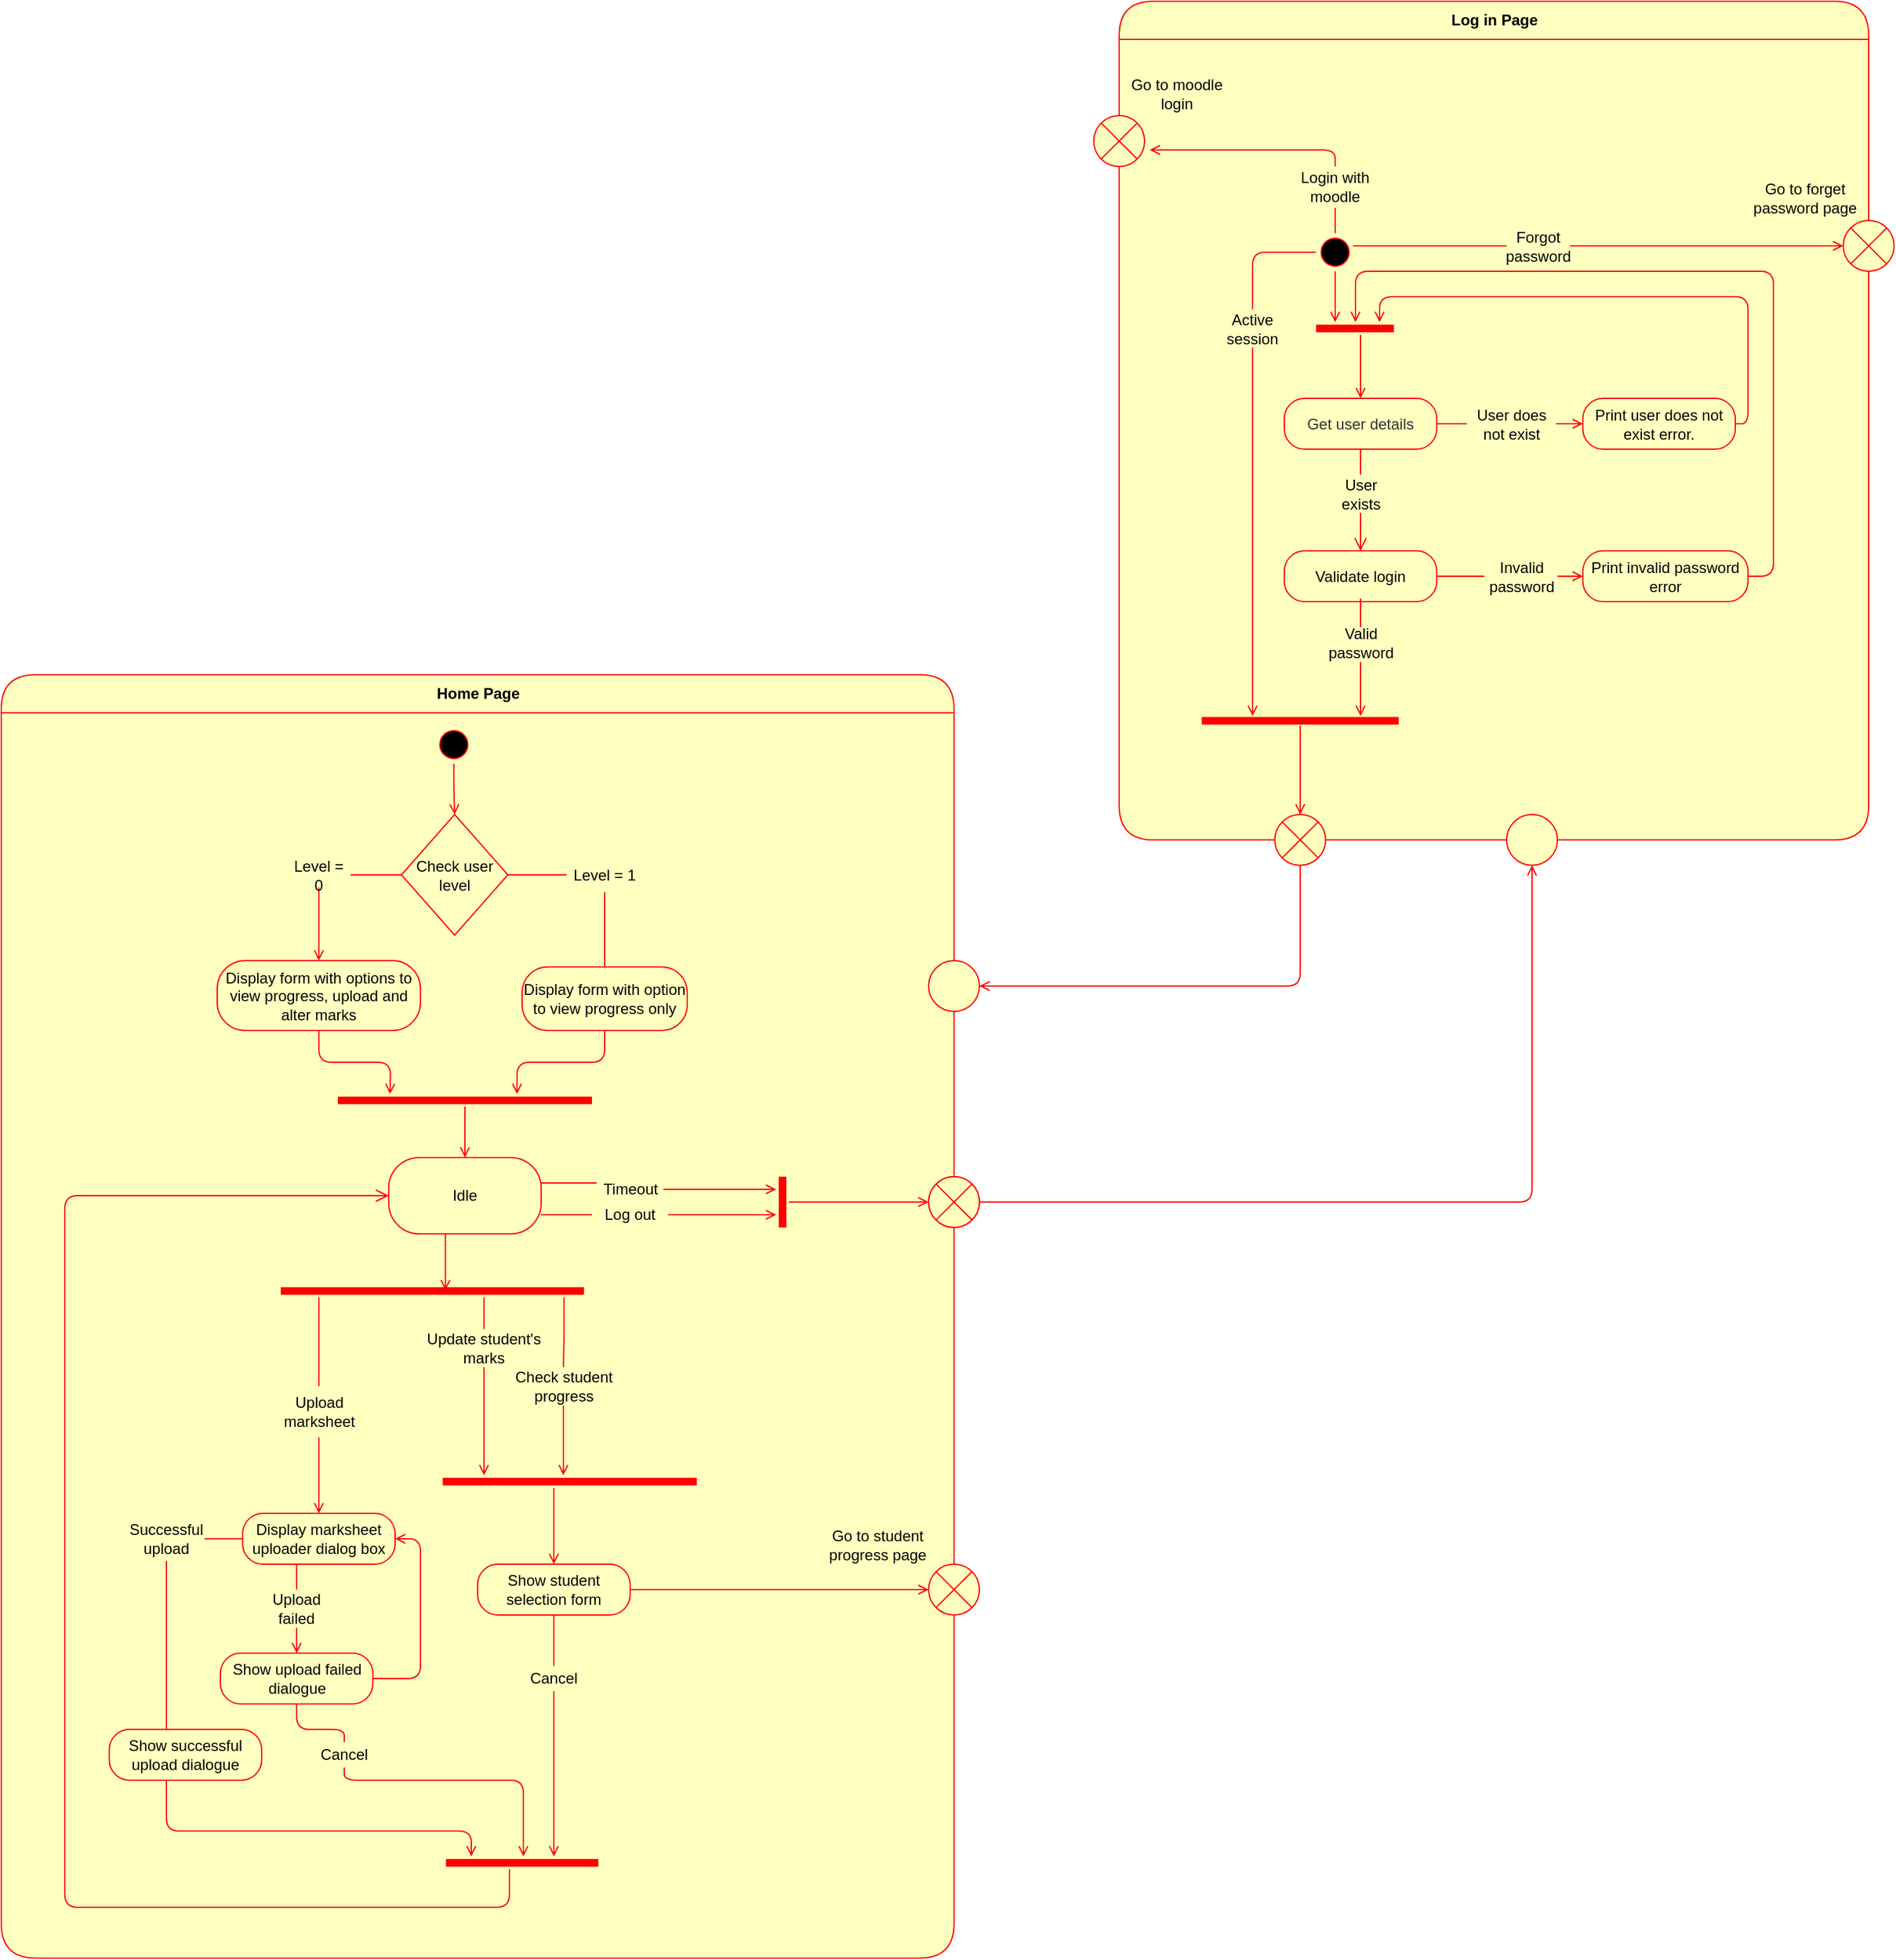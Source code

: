 <mxfile version="12.9.13" type="device"><diagram name="Page-1" id="e7e014a7-5840-1c2e-5031-d8a46d1fe8dd"><mxGraphModel dx="2595" dy="1438" grid="1" gridSize="10" guides="1" tooltips="1" connect="1" arrows="1" fold="1" page="1" pageScale="1" pageWidth="1169" pageHeight="826" background="#ffffff" math="0" shadow="0"><root><mxCell id="0"/><mxCell id="1" parent="0"/><mxCell id="J8pDNo0ezFdoXemJRQIE-218" value="Log in Page" style="swimlane;html=1;fontStyle=1;align=center;verticalAlign=middle;childLayout=stackLayout;horizontal=1;startSize=30;horizontalStack=0;resizeParent=0;resizeLast=1;container=1;fontColor=#000000;collapsible=0;rounded=1;arcSize=30;strokeColor=#ff0000;fillColor=#ffffc0;swimlaneFillColor=#ffffc0;dropTarget=0;" vertex="1" parent="1"><mxGeometry x="940" y="20" width="590" height="660" as="geometry"/></mxCell><mxCell id="qxdA_kbtUOldHFDPIeFM-18" style="edgeStyle=orthogonalEdgeStyle;rounded=1;orthogonalLoop=1;jettySize=auto;html=1;endArrow=open;endFill=0;strokeColor=#FF0000;" parent="1" source="qxdA_kbtUOldHFDPIeFM-19" target="J8pDNo0ezFdoXemJRQIE-46" edge="1"><mxGeometry relative="1" as="geometry"><mxPoint x="260" y="370" as="targetPoint"/><Array as="points"><mxPoint x="1045" y="440"/><mxPoint x="1045" y="440"/></Array></mxGeometry></mxCell><mxCell id="J8pDNo0ezFdoXemJRQIE-188" style="edgeStyle=orthogonalEdgeStyle;rounded=0;orthogonalLoop=1;jettySize=auto;html=1;startArrow=none;startFill=0;endArrow=none;endFill=0;endSize=6;strokeColor=#FF0000;" edge="1" parent="1" source="cNfwhekLYFBPGd0EELtA-41" target="hpKaqUBEXIY6Ty9HshB4-4"><mxGeometry relative="1" as="geometry"/></mxCell><mxCell id="J8pDNo0ezFdoXemJRQIE-190" style="edgeStyle=orthogonalEdgeStyle;rounded=0;orthogonalLoop=1;jettySize=auto;html=1;entryX=0;entryY=0.5;entryDx=0;entryDy=0;startArrow=none;startFill=0;endArrow=none;endFill=0;endSize=6;strokeColor=#FF0000;" edge="1" parent="1" source="cNfwhekLYFBPGd0EELtA-41" target="qxdA_kbtUOldHFDPIeFM-6"><mxGeometry relative="1" as="geometry"><Array as="points"><mxPoint x="1185" y="212.5"/><mxPoint x="1185" y="212.5"/></Array></mxGeometry></mxCell><mxCell id="cNfwhekLYFBPGd0EELtA-41" value="" style="ellipse;html=1;shape=startState;fillColor=#000000;strokeColor=#ff0000;" parent="1" vertex="1"><mxGeometry x="1095" y="202.5" width="30" height="30" as="geometry"/></mxCell><mxCell id="cNfwhekLYFBPGd0EELtA-42" value="" style="edgeStyle=orthogonalEdgeStyle;html=1;verticalAlign=bottom;endArrow=open;endSize=6;strokeColor=#ff0000;" parent="1" source="cNfwhekLYFBPGd0EELtA-41" edge="1"><mxGeometry relative="1" as="geometry"><mxPoint x="1110" y="272.5" as="targetPoint"/><Array as="points"><mxPoint x="1110" y="252.5"/><mxPoint x="1110" y="252.5"/></Array></mxGeometry></mxCell><mxCell id="J8pDNo0ezFdoXemJRQIE-182" style="edgeStyle=orthogonalEdgeStyle;rounded=0;orthogonalLoop=1;jettySize=auto;html=1;startArrow=none;startFill=0;endArrow=none;endFill=0;endSize=6;strokeColor=#FF0000;" edge="1" parent="1" source="cNfwhekLYFBPGd0EELtA-50" target="cNfwhekLYFBPGd0EELtA-67"><mxGeometry relative="1" as="geometry"/></mxCell><mxCell id="cNfwhekLYFBPGd0EELtA-50" value="&lt;span style=&quot;color: rgb(51 , 51 , 51)&quot;&gt;Get user details&lt;/span&gt;" style="rounded=1;whiteSpace=wrap;html=1;arcSize=40;fontColor=#000000;fillColor=#ffffc0;strokeColor=#ff0000;" parent="1" vertex="1"><mxGeometry x="1070" y="332.5" width="120" height="40" as="geometry"/></mxCell><mxCell id="cNfwhekLYFBPGd0EELtA-51" value="" style="edgeStyle=orthogonalEdgeStyle;html=1;verticalAlign=bottom;endArrow=open;endSize=8;strokeColor=#ff0000;" parent="1" source="cNfwhekLYFBPGd0EELtA-66" target="cNfwhekLYFBPGd0EELtA-52" edge="1"><mxGeometry relative="1" as="geometry"><mxPoint x="1140" y="452.5" as="targetPoint"/></mxGeometry></mxCell><mxCell id="J8pDNo0ezFdoXemJRQIE-179" style="edgeStyle=orthogonalEdgeStyle;rounded=0;orthogonalLoop=1;jettySize=auto;html=1;entryX=0;entryY=0.5;entryDx=0;entryDy=0;startArrow=none;startFill=0;endArrow=none;endFill=0;endSize=6;strokeColor=#FF0000;" edge="1" parent="1" source="cNfwhekLYFBPGd0EELtA-52" target="cNfwhekLYFBPGd0EELtA-69"><mxGeometry relative="1" as="geometry"/></mxCell><mxCell id="cNfwhekLYFBPGd0EELtA-52" value="Validate login" style="rounded=1;whiteSpace=wrap;html=1;arcSize=40;fontColor=#000000;fillColor=#ffffc0;strokeColor=#ff0000;" parent="1" vertex="1"><mxGeometry x="1070" y="452.5" width="120" height="40" as="geometry"/></mxCell><mxCell id="J8pDNo0ezFdoXemJRQIE-70" style="edgeStyle=orthogonalEdgeStyle;rounded=1;orthogonalLoop=1;jettySize=auto;html=1;startArrow=none;startFill=0;endArrow=open;endFill=0;endSize=6;strokeColor=#FF0000;" edge="1" parent="1" source="cNfwhekLYFBPGd0EELtA-54"><mxGeometry relative="1" as="geometry"><mxPoint x="1145" y="272.5" as="targetPoint"/><Array as="points"><mxPoint x="1435" y="352.5"/><mxPoint x="1435" y="252.5"/><mxPoint x="1145" y="252.5"/></Array></mxGeometry></mxCell><mxCell id="cNfwhekLYFBPGd0EELtA-54" value="Print user does not exist error." style="rounded=1;whiteSpace=wrap;html=1;arcSize=40;fontColor=#000000;fillColor=#ffffc0;strokeColor=#ff0000;" parent="1" vertex="1"><mxGeometry x="1305" y="332.5" width="120" height="40" as="geometry"/></mxCell><mxCell id="J8pDNo0ezFdoXemJRQIE-65" style="edgeStyle=orthogonalEdgeStyle;rounded=1;orthogonalLoop=1;jettySize=auto;html=1;startArrow=none;startFill=0;endArrow=open;endFill=0;endSize=6;strokeColor=#FF0000;" edge="1" parent="1" source="cNfwhekLYFBPGd0EELtA-59" target="J8pDNo0ezFdoXemJRQIE-59"><mxGeometry relative="1" as="geometry"><mxPoint x="1495" y="232.5" as="targetPoint"/><Array as="points"><mxPoint x="1455" y="472.5"/><mxPoint x="1455" y="232.5"/><mxPoint x="1126" y="232.5"/></Array></mxGeometry></mxCell><mxCell id="cNfwhekLYFBPGd0EELtA-59" value="Print invalid password error" style="rounded=1;whiteSpace=wrap;html=1;arcSize=40;fontColor=#000000;fillColor=#ffffc0;strokeColor=#ff0000;" parent="1" vertex="1"><mxGeometry x="1305" y="452.5" width="130" height="40" as="geometry"/></mxCell><mxCell id="J8pDNo0ezFdoXemJRQIE-191" style="edgeStyle=orthogonalEdgeStyle;rounded=1;orthogonalLoop=1;jettySize=auto;html=1;startArrow=none;startFill=0;endArrow=open;endFill=0;endSize=6;strokeColor=#FF0000;entryX=0;entryY=0.5;entryDx=0;entryDy=0;" edge="1" parent="1" source="qxdA_kbtUOldHFDPIeFM-6" target="J8pDNo0ezFdoXemJRQIE-242"><mxGeometry relative="1" as="geometry"><mxPoint x="1490" y="213" as="targetPoint"/></mxGeometry></mxCell><mxCell id="qxdA_kbtUOldHFDPIeFM-6" value="Forgot password" style="text;html=1;strokeColor=none;fillColor=none;align=center;verticalAlign=middle;whiteSpace=wrap;rounded=0;fontColor=#000000;" parent="1" vertex="1"><mxGeometry x="1245" y="197.5" width="50" height="30" as="geometry"/></mxCell><mxCell id="qxdA_kbtUOldHFDPIeFM-13" value="Go to forget password page" style="text;html=1;strokeColor=none;fillColor=none;align=center;verticalAlign=middle;whiteSpace=wrap;rounded=0;" parent="1" vertex="1"><mxGeometry x="1425" y="157.5" width="110" height="35" as="geometry"/></mxCell><mxCell id="hpKaqUBEXIY6Ty9HshB4-2" value="Go to moodle login" style="text;html=1;strokeColor=none;fillColor=none;align=center;verticalAlign=middle;whiteSpace=wrap;rounded=0;" parent="1" vertex="1"><mxGeometry x="940" y="75" width="91.25" height="35" as="geometry"/></mxCell><mxCell id="J8pDNo0ezFdoXemJRQIE-189" style="edgeStyle=orthogonalEdgeStyle;rounded=1;orthogonalLoop=1;jettySize=auto;html=1;entryX=1.1;entryY=0.675;entryDx=0;entryDy=0;startArrow=none;startFill=0;endArrow=open;endFill=0;endSize=6;strokeColor=#FF0000;entryPerimeter=0;" edge="1" parent="1" source="hpKaqUBEXIY6Ty9HshB4-4" target="J8pDNo0ezFdoXemJRQIE-243"><mxGeometry relative="1" as="geometry"><mxPoint x="1110" y="97.5" as="targetPoint"/><Array as="points"><mxPoint x="1110" y="137"/></Array></mxGeometry></mxCell><mxCell id="hpKaqUBEXIY6Ty9HshB4-4" value="Login with moodle" style="text;html=1;strokeColor=none;fillColor=none;align=center;verticalAlign=middle;whiteSpace=wrap;rounded=0;" parent="1" vertex="1"><mxGeometry x="1065" y="150" width="90" height="32.5" as="geometry"/></mxCell><mxCell id="J8pDNo0ezFdoXemJRQIE-2" value="Home Page" style="swimlane;html=1;fontStyle=1;align=center;verticalAlign=middle;childLayout=stackLayout;horizontal=1;startSize=30;horizontalStack=0;resizeParent=0;resizeLast=1;container=1;fontColor=#000000;collapsible=0;rounded=1;arcSize=30;strokeColor=#ff0000;fillColor=#ffffc0;swimlaneFillColor=#ffffc0;dropTarget=0;" vertex="1" parent="1"><mxGeometry x="60" y="550" width="750" height="1010" as="geometry"/></mxCell><mxCell id="J8pDNo0ezFdoXemJRQIE-34" style="edgeStyle=orthogonalEdgeStyle;rounded=0;orthogonalLoop=1;jettySize=auto;html=1;entryX=0.5;entryY=0;entryDx=0;entryDy=0;startArrow=none;startFill=0;endArrow=open;endFill=0;endSize=6;strokeColor=#FF0000;" edge="1" parent="1" source="J8pDNo0ezFdoXemJRQIE-16" target="J8pDNo0ezFdoXemJRQIE-36"><mxGeometry relative="1" as="geometry"><mxPoint x="416.25" y="645" as="targetPoint"/></mxGeometry></mxCell><mxCell id="J8pDNo0ezFdoXemJRQIE-16" value="" style="ellipse;html=1;shape=startState;fillColor=#000000;strokeColor=#ff0000;" vertex="1" parent="1"><mxGeometry x="401.25" y="590" width="30" height="30" as="geometry"/></mxCell><mxCell id="J8pDNo0ezFdoXemJRQIE-176" style="edgeStyle=orthogonalEdgeStyle;rounded=0;orthogonalLoop=1;jettySize=auto;html=1;entryX=1;entryY=0.5;entryDx=0;entryDy=0;startArrow=none;startFill=0;endArrow=none;endFill=0;endSize=6;strokeColor=#FF0000;" edge="1" parent="1" source="J8pDNo0ezFdoXemJRQIE-36" target="J8pDNo0ezFdoXemJRQIE-44"><mxGeometry relative="1" as="geometry"/></mxCell><mxCell id="J8pDNo0ezFdoXemJRQIE-36" value="Check user level" style="rhombus;whiteSpace=wrap;html=1;fillColor=#ffffc0;strokeColor=#ff0000;" vertex="1" parent="1"><mxGeometry x="375" y="660" width="83.75" height="95" as="geometry"/></mxCell><mxCell id="J8pDNo0ezFdoXemJRQIE-74" style="edgeStyle=orthogonalEdgeStyle;rounded=1;orthogonalLoop=1;jettySize=auto;html=1;startArrow=none;startFill=0;endArrow=open;endFill=0;endSize=6;strokeColor=#FF0000;" edge="1" parent="1" source="J8pDNo0ezFdoXemJRQIE-40"><mxGeometry relative="1" as="geometry"><mxPoint x="466" y="880" as="targetPoint"/><Array as="points"><mxPoint x="535" y="855"/><mxPoint x="466" y="855"/></Array></mxGeometry></mxCell><mxCell id="J8pDNo0ezFdoXemJRQIE-40" value="Display form with option to view progress only" style="rounded=1;whiteSpace=wrap;html=1;arcSize=40;fontColor=#000000;fillColor=#ffffc0;strokeColor=#ff0000;" vertex="1" parent="1"><mxGeometry x="470" y="780" width="130" height="50" as="geometry"/></mxCell><mxCell id="J8pDNo0ezFdoXemJRQIE-73" style="edgeStyle=orthogonalEdgeStyle;rounded=1;orthogonalLoop=1;jettySize=auto;html=1;startArrow=none;startFill=0;endArrow=open;endFill=0;endSize=6;strokeColor=#FF0000;" edge="1" parent="1" source="J8pDNo0ezFdoXemJRQIE-42"><mxGeometry relative="1" as="geometry"><mxPoint x="366" y="880" as="targetPoint"/></mxGeometry></mxCell><mxCell id="J8pDNo0ezFdoXemJRQIE-42" value="Display form with options to view progress, upload and alter marks" style="rounded=1;whiteSpace=wrap;html=1;arcSize=40;fontColor=#000000;fillColor=#ffffc0;strokeColor=#ff0000;" vertex="1" parent="1"><mxGeometry x="230" y="775" width="160" height="55" as="geometry"/></mxCell><mxCell id="J8pDNo0ezFdoXemJRQIE-223" style="edgeStyle=orthogonalEdgeStyle;rounded=1;orthogonalLoop=1;jettySize=auto;html=1;entryX=0.5;entryY=0;entryDx=0;entryDy=0;startArrow=none;startFill=0;endArrow=open;endFill=0;endSize=6;strokeColor=#FF0000;" edge="1" parent="1" source="J8pDNo0ezFdoXemJRQIE-46" target="J8pDNo0ezFdoXemJRQIE-232"><mxGeometry relative="1" as="geometry"><mxPoint x="1125.63" y="721.25" as="targetPoint"/><Array as="points"><mxPoint x="1083" y="590"/><mxPoint x="1083" y="590"/></Array></mxGeometry></mxCell><mxCell id="J8pDNo0ezFdoXemJRQIE-46" value="" style="shape=line;html=1;strokeWidth=6;strokeColor=#ff0000;" vertex="1" parent="1"><mxGeometry x="1005" y="582.5" width="155" height="7.5" as="geometry"/></mxCell><mxCell id="J8pDNo0ezFdoXemJRQIE-67" style="edgeStyle=orthogonalEdgeStyle;rounded=0;orthogonalLoop=1;jettySize=auto;html=1;entryX=0.5;entryY=0;entryDx=0;entryDy=0;startArrow=none;startFill=0;endArrow=open;endFill=0;endSize=6;strokeColor=#FF0000;" edge="1" parent="1" source="J8pDNo0ezFdoXemJRQIE-59" target="cNfwhekLYFBPGd0EELtA-50"><mxGeometry relative="1" as="geometry"><Array as="points"><mxPoint x="1130" y="292.5"/><mxPoint x="1130" y="292.5"/></Array></mxGeometry></mxCell><mxCell id="J8pDNo0ezFdoXemJRQIE-59" value="" style="shape=line;html=1;strokeWidth=6;strokeColor=#ff0000;rotation=0;" vertex="1" parent="1"><mxGeometry x="1095" y="272.5" width="61.25" height="10" as="geometry"/></mxCell><mxCell id="J8pDNo0ezFdoXemJRQIE-77" style="edgeStyle=orthogonalEdgeStyle;rounded=0;orthogonalLoop=1;jettySize=auto;html=1;startArrow=none;startFill=0;endArrow=open;endFill=0;endSize=6;strokeColor=#FF0000;" edge="1" parent="1" source="J8pDNo0ezFdoXemJRQIE-71" target="J8pDNo0ezFdoXemJRQIE-75"><mxGeometry relative="1" as="geometry"/></mxCell><mxCell id="J8pDNo0ezFdoXemJRQIE-71" value="" style="shape=line;html=1;strokeWidth=6;strokeColor=#ff0000;" vertex="1" parent="1"><mxGeometry x="325" y="880" width="200" height="10" as="geometry"/></mxCell><mxCell id="J8pDNo0ezFdoXemJRQIE-98" style="edgeStyle=orthogonalEdgeStyle;rounded=0;orthogonalLoop=1;jettySize=auto;html=1;entryX=0.543;entryY=0.447;entryDx=0;entryDy=0;entryPerimeter=0;startArrow=none;startFill=0;endArrow=open;endFill=0;endSize=6;strokeColor=#FF0000;" edge="1" parent="1" source="J8pDNo0ezFdoXemJRQIE-75" target="J8pDNo0ezFdoXemJRQIE-95"><mxGeometry relative="1" as="geometry"><Array as="points"><mxPoint x="427" y="990"/><mxPoint x="427" y="990"/></Array></mxGeometry></mxCell><mxCell id="J8pDNo0ezFdoXemJRQIE-147" style="edgeStyle=orthogonalEdgeStyle;rounded=0;orthogonalLoop=1;jettySize=auto;html=1;entryX=0;entryY=0.5;entryDx=0;entryDy=0;startArrow=none;startFill=0;endArrow=none;endFill=0;endSize=6;strokeColor=#FF0000;exitX=1;exitY=0.75;exitDx=0;exitDy=0;" edge="1" parent="1" source="J8pDNo0ezFdoXemJRQIE-75" target="J8pDNo0ezFdoXemJRQIE-128"><mxGeometry relative="1" as="geometry"/></mxCell><mxCell id="J8pDNo0ezFdoXemJRQIE-75" value="Idle" style="rounded=1;whiteSpace=wrap;html=1;arcSize=40;fontColor=#000000;fillColor=#ffffc0;strokeColor=#ff0000;" vertex="1" parent="1"><mxGeometry x="365" y="930" width="120" height="60" as="geometry"/></mxCell><mxCell id="J8pDNo0ezFdoXemJRQIE-237" style="edgeStyle=orthogonalEdgeStyle;rounded=1;orthogonalLoop=1;jettySize=auto;html=1;entryX=0.5;entryY=0;entryDx=0;entryDy=0;startArrow=none;startFill=0;endArrow=none;endFill=0;endSize=6;strokeColor=#FF0000;" edge="1" parent="1" source="J8pDNo0ezFdoXemJRQIE-85" target="J8pDNo0ezFdoXemJRQIE-203"><mxGeometry relative="1" as="geometry"/></mxCell><mxCell id="J8pDNo0ezFdoXemJRQIE-240" style="edgeStyle=orthogonalEdgeStyle;rounded=1;orthogonalLoop=1;jettySize=auto;html=1;startArrow=none;startFill=0;endArrow=open;endFill=0;endSize=6;strokeColor=#FF0000;" edge="1" parent="1" source="J8pDNo0ezFdoXemJRQIE-85"><mxGeometry relative="1" as="geometry"><mxPoint x="790" y="1270" as="targetPoint"/></mxGeometry></mxCell><mxCell id="J8pDNo0ezFdoXemJRQIE-85" value="Show student selection form" style="rounded=1;whiteSpace=wrap;html=1;arcSize=40;fontColor=#000000;fillColor=#ffffc0;strokeColor=#ff0000;" vertex="1" parent="1"><mxGeometry x="435" y="1250" width="120" height="40" as="geometry"/></mxCell><mxCell id="J8pDNo0ezFdoXemJRQIE-156" style="edgeStyle=orthogonalEdgeStyle;rounded=0;orthogonalLoop=1;jettySize=auto;html=1;entryX=0.5;entryY=0;entryDx=0;entryDy=0;startArrow=none;startFill=0;endArrow=none;endFill=0;endSize=6;strokeColor=#FF0000;" edge="1" parent="1" source="J8pDNo0ezFdoXemJRQIE-95" target="J8pDNo0ezFdoXemJRQIE-106"><mxGeometry relative="1" as="geometry"><Array as="points"><mxPoint x="310" y="1080"/><mxPoint x="310" y="1080"/></Array></mxGeometry></mxCell><mxCell id="J8pDNo0ezFdoXemJRQIE-157" style="edgeStyle=orthogonalEdgeStyle;rounded=0;orthogonalLoop=1;jettySize=auto;html=1;entryX=0.5;entryY=0;entryDx=0;entryDy=0;startArrow=none;startFill=0;endArrow=none;endFill=0;endSize=6;strokeColor=#FF0000;" edge="1" parent="1" source="J8pDNo0ezFdoXemJRQIE-95" target="J8pDNo0ezFdoXemJRQIE-102"><mxGeometry relative="1" as="geometry"><Array as="points"><mxPoint x="503" y="1070"/><mxPoint x="503" y="1070"/></Array></mxGeometry></mxCell><mxCell id="J8pDNo0ezFdoXemJRQIE-159" style="edgeStyle=orthogonalEdgeStyle;rounded=0;orthogonalLoop=1;jettySize=auto;html=1;entryX=0.5;entryY=0;entryDx=0;entryDy=0;startArrow=none;startFill=0;endArrow=none;endFill=0;endSize=6;strokeColor=#FF0000;" edge="1" parent="1" source="J8pDNo0ezFdoXemJRQIE-95" target="J8pDNo0ezFdoXemJRQIE-117"><mxGeometry relative="1" as="geometry"><Array as="points"><mxPoint x="440" y="1060"/><mxPoint x="440" y="1060"/></Array></mxGeometry></mxCell><mxCell id="J8pDNo0ezFdoXemJRQIE-95" value="" style="shape=line;html=1;strokeWidth=6;strokeColor=#ff0000;" vertex="1" parent="1"><mxGeometry x="280" y="1030" width="238.75" height="10" as="geometry"/></mxCell><mxCell id="J8pDNo0ezFdoXemJRQIE-163" style="edgeStyle=orthogonalEdgeStyle;rounded=0;orthogonalLoop=1;jettySize=auto;html=1;entryX=0.475;entryY=0;entryDx=0;entryDy=0;entryPerimeter=0;startArrow=none;startFill=0;endArrow=open;endFill=0;endSize=6;strokeColor=#FF0000;" edge="1" parent="1" source="J8pDNo0ezFdoXemJRQIE-102" target="J8pDNo0ezFdoXemJRQIE-114"><mxGeometry relative="1" as="geometry"/></mxCell><mxCell id="J8pDNo0ezFdoXemJRQIE-102" value="Check student progress" style="text;html=1;strokeColor=none;fillColor=none;align=center;verticalAlign=middle;whiteSpace=wrap;rounded=0;" vertex="1" parent="1"><mxGeometry x="442.5" y="1095" width="120" height="30" as="geometry"/></mxCell><mxCell id="J8pDNo0ezFdoXemJRQIE-193" style="edgeStyle=orthogonalEdgeStyle;rounded=0;orthogonalLoop=1;jettySize=auto;html=1;startArrow=none;startFill=0;endArrow=none;endFill=0;endSize=6;strokeColor=#FF0000;" edge="1" parent="1" source="J8pDNo0ezFdoXemJRQIE-103" target="J8pDNo0ezFdoXemJRQIE-194"><mxGeometry relative="1" as="geometry"><mxPoint x="220" y="1230" as="targetPoint"/></mxGeometry></mxCell><mxCell id="J8pDNo0ezFdoXemJRQIE-196" style="edgeStyle=orthogonalEdgeStyle;rounded=0;orthogonalLoop=1;jettySize=auto;html=1;entryX=0.5;entryY=0;entryDx=0;entryDy=0;startArrow=none;startFill=0;endArrow=none;endFill=0;endSize=6;strokeColor=#FF0000;" edge="1" parent="1" source="J8pDNo0ezFdoXemJRQIE-103" target="J8pDNo0ezFdoXemJRQIE-195"><mxGeometry relative="1" as="geometry"><Array as="points"><mxPoint x="293" y="1250"/><mxPoint x="293" y="1250"/></Array></mxGeometry></mxCell><mxCell id="J8pDNo0ezFdoXemJRQIE-103" value="Display marksheet uploader dialog box" style="rounded=1;whiteSpace=wrap;html=1;arcSize=40;fontColor=#000000;fillColor=#ffffc0;strokeColor=#ff0000;" vertex="1" parent="1"><mxGeometry x="250" y="1210" width="120" height="40" as="geometry"/></mxCell><mxCell id="J8pDNo0ezFdoXemJRQIE-116" style="edgeStyle=orthogonalEdgeStyle;rounded=0;orthogonalLoop=1;jettySize=auto;html=1;startArrow=none;startFill=0;endArrow=open;endFill=0;endSize=6;strokeColor=#FF0000;entryX=0.5;entryY=0;entryDx=0;entryDy=0;" edge="1" parent="1" source="J8pDNo0ezFdoXemJRQIE-114" target="J8pDNo0ezFdoXemJRQIE-85"><mxGeometry relative="1" as="geometry"><Array as="points"><mxPoint x="495" y="1220"/><mxPoint x="495" y="1220"/></Array></mxGeometry></mxCell><mxCell id="J8pDNo0ezFdoXemJRQIE-114" value="" style="shape=line;html=1;strokeWidth=6;strokeColor=#ff0000;" vertex="1" parent="1"><mxGeometry x="407.5" y="1180" width="200" height="10" as="geometry"/></mxCell><mxCell id="J8pDNo0ezFdoXemJRQIE-165" style="edgeStyle=orthogonalEdgeStyle;rounded=0;orthogonalLoop=1;jettySize=auto;html=1;startArrow=none;startFill=0;endArrow=open;endFill=0;endSize=6;strokeColor=#FF0000;" edge="1" parent="1" source="J8pDNo0ezFdoXemJRQIE-117" target="J8pDNo0ezFdoXemJRQIE-114"><mxGeometry relative="1" as="geometry"><Array as="points"><mxPoint x="440" y="1140"/><mxPoint x="440" y="1140"/></Array></mxGeometry></mxCell><mxCell id="J8pDNo0ezFdoXemJRQIE-117" value="Update student's marks" style="text;html=1;strokeColor=none;fillColor=none;align=center;verticalAlign=middle;whiteSpace=wrap;rounded=0;" vertex="1" parent="1"><mxGeometry x="390" y="1065" width="100" height="30" as="geometry"/></mxCell><mxCell id="J8pDNo0ezFdoXemJRQIE-227" style="edgeStyle=orthogonalEdgeStyle;rounded=1;orthogonalLoop=1;jettySize=auto;html=1;startArrow=none;startFill=0;endArrow=open;endFill=0;endSize=6;strokeColor=#FF0000;entryX=0;entryY=0.5;entryDx=0;entryDy=0;" edge="1" parent="1" source="J8pDNo0ezFdoXemJRQIE-122" target="J8pDNo0ezFdoXemJRQIE-231"><mxGeometry relative="1" as="geometry"><mxPoint x="790" y="965" as="targetPoint"/></mxGeometry></mxCell><mxCell id="J8pDNo0ezFdoXemJRQIE-122" value="" style="shape=line;html=1;strokeWidth=6;strokeColor=#ff0000;direction=south;" vertex="1" parent="1"><mxGeometry x="670" y="945" width="10" height="40" as="geometry"/></mxCell><mxCell id="J8pDNo0ezFdoXemJRQIE-149" style="edgeStyle=orthogonalEdgeStyle;rounded=0;orthogonalLoop=1;jettySize=auto;html=1;startArrow=none;startFill=0;endArrow=open;endFill=0;endSize=6;strokeColor=#FF0000;" edge="1" parent="1" source="J8pDNo0ezFdoXemJRQIE-128"><mxGeometry relative="1" as="geometry"><mxPoint x="670" y="975" as="targetPoint"/></mxGeometry></mxCell><mxCell id="J8pDNo0ezFdoXemJRQIE-128" value="Log out" style="text;html=1;strokeColor=none;fillColor=none;align=center;verticalAlign=middle;whiteSpace=wrap;rounded=0;" vertex="1" parent="1"><mxGeometry x="525" y="965" width="60" height="20" as="geometry"/></mxCell><mxCell id="J8pDNo0ezFdoXemJRQIE-170" style="edgeStyle=orthogonalEdgeStyle;rounded=1;orthogonalLoop=1;jettySize=auto;html=1;startArrow=none;startFill=0;endArrow=open;endFill=0;endSize=6;strokeColor=#FF0000;" edge="1" parent="1" source="J8pDNo0ezFdoXemJRQIE-81"><mxGeometry relative="1" as="geometry"><mxPoint x="670" y="955" as="targetPoint"/></mxGeometry></mxCell><mxCell id="J8pDNo0ezFdoXemJRQIE-81" value="Timeout" style="text;html=1;strokeColor=none;fillColor=none;align=center;verticalAlign=middle;whiteSpace=wrap;rounded=0;" vertex="1" parent="1"><mxGeometry x="528.75" y="945" width="52.5" height="20" as="geometry"/></mxCell><mxCell id="J8pDNo0ezFdoXemJRQIE-136" style="edgeStyle=orthogonalEdgeStyle;rounded=0;orthogonalLoop=1;jettySize=auto;html=1;startArrow=none;startFill=0;endArrow=none;endFill=0;endSize=6;strokeColor=#FF0000;" edge="1" parent="1" source="J8pDNo0ezFdoXemJRQIE-75" target="J8pDNo0ezFdoXemJRQIE-81"><mxGeometry relative="1" as="geometry"><mxPoint x="485" y="940" as="sourcePoint"/><mxPoint x="620" y="940" as="targetPoint"/><Array as="points"><mxPoint x="500" y="950"/><mxPoint x="500" y="950"/></Array></mxGeometry></mxCell><mxCell id="J8pDNo0ezFdoXemJRQIE-155" style="edgeStyle=orthogonalEdgeStyle;rounded=0;orthogonalLoop=1;jettySize=auto;html=1;startArrow=none;startFill=0;endArrow=open;endFill=0;endSize=6;strokeColor=#FF0000;" edge="1" parent="1" source="J8pDNo0ezFdoXemJRQIE-106" target="J8pDNo0ezFdoXemJRQIE-103"><mxGeometry relative="1" as="geometry"/></mxCell><mxCell id="J8pDNo0ezFdoXemJRQIE-106" value="Upload marksheet" style="text;html=1;strokeColor=none;fillColor=none;align=center;verticalAlign=middle;whiteSpace=wrap;rounded=0;" vertex="1" parent="1"><mxGeometry x="267.5" y="1110" width="85" height="40" as="geometry"/></mxCell><mxCell id="J8pDNo0ezFdoXemJRQIE-173" style="edgeStyle=orthogonalEdgeStyle;rounded=0;orthogonalLoop=1;jettySize=auto;html=1;entryX=0.5;entryY=0;entryDx=0;entryDy=0;startArrow=none;startFill=0;endArrow=none;endFill=0;endSize=6;strokeColor=#FF0000;" edge="1" parent="1" source="J8pDNo0ezFdoXemJRQIE-39" target="J8pDNo0ezFdoXemJRQIE-40"><mxGeometry relative="1" as="geometry"/></mxCell><mxCell id="J8pDNo0ezFdoXemJRQIE-174" style="edgeStyle=orthogonalEdgeStyle;rounded=0;orthogonalLoop=1;jettySize=auto;html=1;entryX=0.5;entryY=0;entryDx=0;entryDy=0;startArrow=none;startFill=0;endArrow=none;endFill=0;endSize=6;strokeColor=#FF0000;" edge="1" parent="1" source="J8pDNo0ezFdoXemJRQIE-39" target="J8pDNo0ezFdoXemJRQIE-40"><mxGeometry relative="1" as="geometry"/></mxCell><mxCell id="J8pDNo0ezFdoXemJRQIE-39" value="Level = 1" style="text;html=1;strokeColor=none;fillColor=none;align=center;verticalAlign=middle;whiteSpace=wrap;rounded=0;" vertex="1" parent="1"><mxGeometry x="505" y="693.75" width="60" height="27.5" as="geometry"/></mxCell><mxCell id="J8pDNo0ezFdoXemJRQIE-172" style="edgeStyle=orthogonalEdgeStyle;rounded=0;orthogonalLoop=1;jettySize=auto;html=1;startArrow=none;startFill=0;endArrow=none;endFill=0;endSize=6;strokeColor=#FF0000;" edge="1" parent="1" source="J8pDNo0ezFdoXemJRQIE-36" target="J8pDNo0ezFdoXemJRQIE-39"><mxGeometry relative="1" as="geometry"><mxPoint x="530.059" y="780" as="targetPoint"/><mxPoint x="458.724" y="707.529" as="sourcePoint"/><Array as="points"/></mxGeometry></mxCell><mxCell id="J8pDNo0ezFdoXemJRQIE-177" style="edgeStyle=orthogonalEdgeStyle;rounded=0;orthogonalLoop=1;jettySize=auto;html=1;entryX=0.5;entryY=0;entryDx=0;entryDy=0;startArrow=none;startFill=0;endArrow=open;endFill=0;endSize=6;strokeColor=#FF0000;" edge="1" parent="1" source="J8pDNo0ezFdoXemJRQIE-44" target="J8pDNo0ezFdoXemJRQIE-42"><mxGeometry relative="1" as="geometry"/></mxCell><mxCell id="J8pDNo0ezFdoXemJRQIE-44" value="Level = 0" style="text;html=1;strokeColor=none;fillColor=none;align=center;verticalAlign=middle;whiteSpace=wrap;rounded=0;" vertex="1" parent="1"><mxGeometry x="285" y="697.5" width="50" height="20" as="geometry"/></mxCell><mxCell id="J8pDNo0ezFdoXemJRQIE-180" style="edgeStyle=orthogonalEdgeStyle;rounded=0;orthogonalLoop=1;jettySize=auto;html=1;entryX=0;entryY=0.5;entryDx=0;entryDy=0;startArrow=none;startFill=0;endArrow=open;endFill=0;endSize=6;strokeColor=#FF0000;" edge="1" parent="1" source="cNfwhekLYFBPGd0EELtA-69" target="cNfwhekLYFBPGd0EELtA-59"><mxGeometry relative="1" as="geometry"/></mxCell><mxCell id="cNfwhekLYFBPGd0EELtA-69" value="Invalid password" style="text;html=1;strokeColor=none;fillColor=none;align=center;verticalAlign=middle;whiteSpace=wrap;rounded=0;fontColor=#000000;" parent="1" vertex="1"><mxGeometry x="1227.5" y="457.5" width="57.5" height="30" as="geometry"/></mxCell><mxCell id="J8pDNo0ezFdoXemJRQIE-183" style="edgeStyle=orthogonalEdgeStyle;rounded=0;orthogonalLoop=1;jettySize=auto;html=1;entryX=0;entryY=0.5;entryDx=0;entryDy=0;startArrow=none;startFill=0;endArrow=open;endFill=0;endSize=6;strokeColor=#FF0000;" edge="1" parent="1" source="cNfwhekLYFBPGd0EELtA-67" target="cNfwhekLYFBPGd0EELtA-54"><mxGeometry relative="1" as="geometry"/></mxCell><mxCell id="cNfwhekLYFBPGd0EELtA-67" value="User does not exist" style="text;html=1;strokeColor=none;fillColor=none;align=center;verticalAlign=middle;whiteSpace=wrap;rounded=0;fontColor=#000000;" parent="1" vertex="1"><mxGeometry x="1213.75" y="337.5" width="70" height="30" as="geometry"/></mxCell><mxCell id="cNfwhekLYFBPGd0EELtA-66" value="User exists" style="text;html=1;strokeColor=none;fillColor=none;align=center;verticalAlign=middle;whiteSpace=wrap;rounded=0;fontColor=#000000;" parent="1" vertex="1"><mxGeometry x="1107.5" y="392.5" width="45" height="30" as="geometry"/></mxCell><mxCell id="J8pDNo0ezFdoXemJRQIE-184" value="" style="edgeStyle=orthogonalEdgeStyle;html=1;verticalAlign=bottom;endArrow=none;endSize=8;strokeColor=#ff0000;endFill=0;" edge="1" parent="1" source="cNfwhekLYFBPGd0EELtA-50" target="cNfwhekLYFBPGd0EELtA-66"><mxGeometry relative="1" as="geometry"><mxPoint x="1130" y="452.5" as="targetPoint"/><mxPoint x="1130" y="372.5" as="sourcePoint"/></mxGeometry></mxCell><mxCell id="J8pDNo0ezFdoXemJRQIE-225" style="edgeStyle=orthogonalEdgeStyle;rounded=1;orthogonalLoop=1;jettySize=auto;html=1;startArrow=none;startFill=0;endArrow=open;endFill=0;endSize=6;strokeColor=#FF0000;" edge="1" parent="1" source="cNfwhekLYFBPGd0EELtA-68" target="J8pDNo0ezFdoXemJRQIE-46"><mxGeometry relative="1" as="geometry"><Array as="points"><mxPoint x="1130" y="561"/><mxPoint x="1130" y="561"/></Array></mxGeometry></mxCell><mxCell id="cNfwhekLYFBPGd0EELtA-68" value="Valid password" style="text;html=1;strokeColor=none;fillColor=none;align=center;verticalAlign=middle;whiteSpace=wrap;rounded=0;fontColor=#000000;" parent="1" vertex="1"><mxGeometry x="1107.5" y="510" width="45" height="30" as="geometry"/></mxCell><mxCell id="J8pDNo0ezFdoXemJRQIE-185" style="edgeStyle=orthogonalEdgeStyle;rounded=0;orthogonalLoop=1;jettySize=auto;html=1;startArrow=none;startFill=0;endArrow=none;endFill=0;endSize=6;strokeColor=#FF0000;" edge="1" parent="1" source="cNfwhekLYFBPGd0EELtA-52" target="cNfwhekLYFBPGd0EELtA-68"><mxGeometry relative="1" as="geometry"><mxPoint x="1130" y="492.5" as="sourcePoint"/><mxPoint x="1130" y="562.5" as="targetPoint"/><Array as="points"/></mxGeometry></mxCell><mxCell id="qxdA_kbtUOldHFDPIeFM-19" value="Active session" style="text;html=1;strokeColor=none;fillColor=none;align=center;verticalAlign=middle;whiteSpace=wrap;rounded=0;" parent="1" vertex="1"><mxGeometry x="1020" y="262.5" width="50" height="30" as="geometry"/></mxCell><mxCell id="J8pDNo0ezFdoXemJRQIE-186" style="edgeStyle=orthogonalEdgeStyle;rounded=1;orthogonalLoop=1;jettySize=auto;html=1;endArrow=none;endFill=0;strokeColor=#FF0000;" edge="1" parent="1" source="cNfwhekLYFBPGd0EELtA-41" target="qxdA_kbtUOldHFDPIeFM-19"><mxGeometry relative="1" as="geometry"><mxPoint x="1045.059" y="562.5" as="targetPoint"/><Array as="points"/><mxPoint x="1100.0" y="217.559" as="sourcePoint"/></mxGeometry></mxCell><mxCell id="J8pDNo0ezFdoXemJRQIE-200" style="edgeStyle=orthogonalEdgeStyle;rounded=1;orthogonalLoop=1;jettySize=auto;html=1;startArrow=none;startFill=0;endArrow=none;endFill=0;endSize=6;strokeColor=#FF0000;" edge="1" parent="1" source="J8pDNo0ezFdoXemJRQIE-194" target="J8pDNo0ezFdoXemJRQIE-201"><mxGeometry relative="1" as="geometry"><mxPoint x="130" y="1240" as="targetPoint"/><Array as="points"><mxPoint x="190" y="1330"/><mxPoint x="190" y="1330"/></Array></mxGeometry></mxCell><mxCell id="J8pDNo0ezFdoXemJRQIE-194" value="Successful upload" style="text;html=1;strokeColor=none;fillColor=none;align=center;verticalAlign=middle;whiteSpace=wrap;rounded=0;" vertex="1" parent="1"><mxGeometry x="160" y="1212.5" width="60" height="35" as="geometry"/></mxCell><mxCell id="J8pDNo0ezFdoXemJRQIE-197" style="edgeStyle=orthogonalEdgeStyle;rounded=0;orthogonalLoop=1;jettySize=auto;html=1;startArrow=none;startFill=0;endArrow=open;endFill=0;endSize=6;strokeColor=#FF0000;" edge="1" parent="1" source="J8pDNo0ezFdoXemJRQIE-195" target="J8pDNo0ezFdoXemJRQIE-198"><mxGeometry relative="1" as="geometry"><mxPoint x="337.5" y="1350" as="targetPoint"/></mxGeometry></mxCell><mxCell id="J8pDNo0ezFdoXemJRQIE-195" value="Upload failed" style="text;html=1;strokeColor=none;fillColor=none;align=center;verticalAlign=middle;whiteSpace=wrap;rounded=0;" vertex="1" parent="1"><mxGeometry x="270" y="1270" width="45" height="30" as="geometry"/></mxCell><mxCell id="J8pDNo0ezFdoXemJRQIE-199" style="edgeStyle=orthogonalEdgeStyle;rounded=1;orthogonalLoop=1;jettySize=auto;html=1;startArrow=none;startFill=0;endArrow=open;endFill=0;endSize=6;strokeColor=#FF0000;entryX=1;entryY=0.5;entryDx=0;entryDy=0;" edge="1" parent="1" source="J8pDNo0ezFdoXemJRQIE-198" target="J8pDNo0ezFdoXemJRQIE-103"><mxGeometry relative="1" as="geometry"><mxPoint x="390" y="1260" as="targetPoint"/><Array as="points"><mxPoint x="390" y="1340"/><mxPoint x="390" y="1230"/></Array></mxGeometry></mxCell><mxCell id="J8pDNo0ezFdoXemJRQIE-209" style="edgeStyle=orthogonalEdgeStyle;rounded=1;orthogonalLoop=1;jettySize=auto;html=1;startArrow=none;startFill=0;endArrow=none;endFill=0;endSize=6;strokeColor=#FF0000;" edge="1" parent="1" source="J8pDNo0ezFdoXemJRQIE-198" target="J8pDNo0ezFdoXemJRQIE-210"><mxGeometry relative="1" as="geometry"><mxPoint x="330" y="1400" as="targetPoint"/></mxGeometry></mxCell><mxCell id="J8pDNo0ezFdoXemJRQIE-198" value="Show upload failed dialogue" style="rounded=1;whiteSpace=wrap;html=1;arcSize=40;fontColor=#000000;fillColor=#ffffc0;strokeColor=#ff0000;" vertex="1" parent="1"><mxGeometry x="232.5" y="1320" width="120" height="40" as="geometry"/></mxCell><mxCell id="J8pDNo0ezFdoXemJRQIE-215" style="edgeStyle=orthogonalEdgeStyle;rounded=1;orthogonalLoop=1;jettySize=auto;html=1;startArrow=none;startFill=0;endArrow=open;endFill=0;endSize=6;strokeColor=#FF0000;" edge="1" parent="1" source="J8pDNo0ezFdoXemJRQIE-201" target="J8pDNo0ezFdoXemJRQIE-212"><mxGeometry relative="1" as="geometry"><Array as="points"><mxPoint x="190" y="1460"/><mxPoint x="430" y="1460"/></Array></mxGeometry></mxCell><mxCell id="J8pDNo0ezFdoXemJRQIE-201" value="Show successful upload dialogue" style="rounded=1;whiteSpace=wrap;html=1;arcSize=40;fontColor=#000000;fillColor=#ffffc0;strokeColor=#ff0000;" vertex="1" parent="1"><mxGeometry x="145" y="1380" width="120" height="40" as="geometry"/></mxCell><mxCell id="J8pDNo0ezFdoXemJRQIE-207" style="edgeStyle=orthogonalEdgeStyle;rounded=1;orthogonalLoop=1;jettySize=auto;html=1;startArrow=none;startFill=0;endArrow=open;endFill=0;endSize=6;strokeColor=#FF0000;" edge="1" parent="1" source="J8pDNo0ezFdoXemJRQIE-203" target="J8pDNo0ezFdoXemJRQIE-212"><mxGeometry relative="1" as="geometry"><mxPoint x="513" y="1470" as="targetPoint"/><Array as="points"><mxPoint x="495" y="1400"/><mxPoint x="495" y="1400"/></Array></mxGeometry></mxCell><mxCell id="J8pDNo0ezFdoXemJRQIE-203" value="Cancel" style="text;html=1;strokeColor=none;fillColor=none;align=center;verticalAlign=middle;whiteSpace=wrap;rounded=0;" vertex="1" parent="1"><mxGeometry x="470" y="1330" width="50" height="20" as="geometry"/></mxCell><mxCell id="J8pDNo0ezFdoXemJRQIE-214" style="edgeStyle=orthogonalEdgeStyle;rounded=1;orthogonalLoop=1;jettySize=auto;html=1;startArrow=none;startFill=0;endArrow=open;endFill=0;endSize=6;strokeColor=#FF0000;" edge="1" parent="1" source="J8pDNo0ezFdoXemJRQIE-210" target="J8pDNo0ezFdoXemJRQIE-212"><mxGeometry relative="1" as="geometry"><Array as="points"><mxPoint x="330" y="1420"/><mxPoint x="471" y="1420"/></Array></mxGeometry></mxCell><mxCell id="J8pDNo0ezFdoXemJRQIE-210" value="Cancel" style="text;html=1;strokeColor=none;fillColor=none;align=center;verticalAlign=middle;whiteSpace=wrap;rounded=0;" vertex="1" parent="1"><mxGeometry x="310" y="1390" width="40" height="20" as="geometry"/></mxCell><mxCell id="J8pDNo0ezFdoXemJRQIE-212" value="" style="shape=line;html=1;strokeWidth=6;strokeColor=#ff0000;" vertex="1" parent="1"><mxGeometry x="410" y="1480" width="120" height="10" as="geometry"/></mxCell><mxCell id="J8pDNo0ezFdoXemJRQIE-213" value="" style="edgeStyle=orthogonalEdgeStyle;html=1;verticalAlign=bottom;endArrow=open;endSize=8;strokeColor=#ff0000;" edge="1" source="J8pDNo0ezFdoXemJRQIE-212" parent="1" target="J8pDNo0ezFdoXemJRQIE-75"><mxGeometry relative="1" as="geometry"><mxPoint x="481.25" y="1560" as="targetPoint"/><Array as="points"><mxPoint x="460" y="1520"/><mxPoint x="110" y="1520"/><mxPoint x="110" y="960"/></Array></mxGeometry></mxCell><mxCell id="J8pDNo0ezFdoXemJRQIE-228" style="edgeStyle=orthogonalEdgeStyle;rounded=1;orthogonalLoop=1;jettySize=auto;html=1;startArrow=none;startFill=0;endArrow=open;endFill=0;endSize=6;strokeColor=#FF0000;entryX=0.5;entryY=1;entryDx=0;entryDy=0;exitX=1;exitY=0.5;exitDx=0;exitDy=0;" edge="1" parent="1" source="J8pDNo0ezFdoXemJRQIE-231" target="J8pDNo0ezFdoXemJRQIE-229"><mxGeometry relative="1" as="geometry"><mxPoint x="1270" y="730" as="targetPoint"/><mxPoint x="830" y="965" as="sourcePoint"/></mxGeometry></mxCell><mxCell id="J8pDNo0ezFdoXemJRQIE-229" value="" style="ellipse;whiteSpace=wrap;html=1;aspect=fixed;fillColor=#ffffc0;strokeColor=#FF0000;" vertex="1" parent="1"><mxGeometry x="1245" y="660" width="40" height="40" as="geometry"/></mxCell><mxCell id="J8pDNo0ezFdoXemJRQIE-231" value="" style="shape=sumEllipse;perimeter=ellipsePerimeter;whiteSpace=wrap;html=1;backgroundOutline=1;strokeColor=#FF0000;fillColor=#ffffc0;" vertex="1" parent="1"><mxGeometry x="790" y="945" width="40" height="40" as="geometry"/></mxCell><mxCell id="J8pDNo0ezFdoXemJRQIE-236" style="edgeStyle=orthogonalEdgeStyle;rounded=1;orthogonalLoop=1;jettySize=auto;html=1;entryX=1;entryY=0.5;entryDx=0;entryDy=0;startArrow=none;startFill=0;endArrow=open;endFill=0;endSize=6;strokeColor=#FF0000;" edge="1" parent="1" source="J8pDNo0ezFdoXemJRQIE-232" target="J8pDNo0ezFdoXemJRQIE-235"><mxGeometry relative="1" as="geometry"><Array as="points"><mxPoint x="1083" y="795"/></Array></mxGeometry></mxCell><mxCell id="J8pDNo0ezFdoXemJRQIE-232" value="" style="shape=sumEllipse;perimeter=ellipsePerimeter;whiteSpace=wrap;html=1;backgroundOutline=1;strokeColor=#FF0000;fillColor=#ffffc0;" vertex="1" parent="1"><mxGeometry x="1062.5" y="660" width="40" height="40" as="geometry"/></mxCell><mxCell id="J8pDNo0ezFdoXemJRQIE-234" value="" style="shape=sumEllipse;perimeter=ellipsePerimeter;whiteSpace=wrap;html=1;backgroundOutline=1;strokeColor=#FF0000;fillColor=#ffffc0;" vertex="1" parent="1"><mxGeometry x="790" y="1250" width="40" height="40" as="geometry"/></mxCell><mxCell id="J8pDNo0ezFdoXemJRQIE-235" value="" style="ellipse;whiteSpace=wrap;html=1;aspect=fixed;fillColor=#ffffc0;strokeColor=#FF0000;" vertex="1" parent="1"><mxGeometry x="790" y="775" width="40" height="40" as="geometry"/></mxCell><mxCell id="J8pDNo0ezFdoXemJRQIE-239" value="" style="shape=sumEllipse;perimeter=ellipsePerimeter;whiteSpace=wrap;html=1;backgroundOutline=1;strokeColor=#FF0000;fillColor=#ffffc0;" vertex="1" parent="1"><mxGeometry x="790" y="945" width="40" height="40" as="geometry"/></mxCell><mxCell id="J8pDNo0ezFdoXemJRQIE-241" value="Go to student progress page" style="text;html=1;strokeColor=none;fillColor=none;align=center;verticalAlign=middle;whiteSpace=wrap;rounded=0;" vertex="1" parent="1"><mxGeometry x="700" y="1220" width="100" height="30" as="geometry"/></mxCell><mxCell id="J8pDNo0ezFdoXemJRQIE-242" value="" style="shape=sumEllipse;perimeter=ellipsePerimeter;whiteSpace=wrap;html=1;backgroundOutline=1;strokeColor=#FF0000;fillColor=#ffffc0;" vertex="1" parent="1"><mxGeometry x="1510" y="192.5" width="40" height="40" as="geometry"/></mxCell><mxCell id="J8pDNo0ezFdoXemJRQIE-243" value="" style="shape=sumEllipse;perimeter=ellipsePerimeter;whiteSpace=wrap;html=1;backgroundOutline=1;strokeColor=#FF0000;fillColor=#ffffc0;" vertex="1" parent="1"><mxGeometry x="920" y="110" width="40" height="40" as="geometry"/></mxCell></root></mxGraphModel></diagram></mxfile>